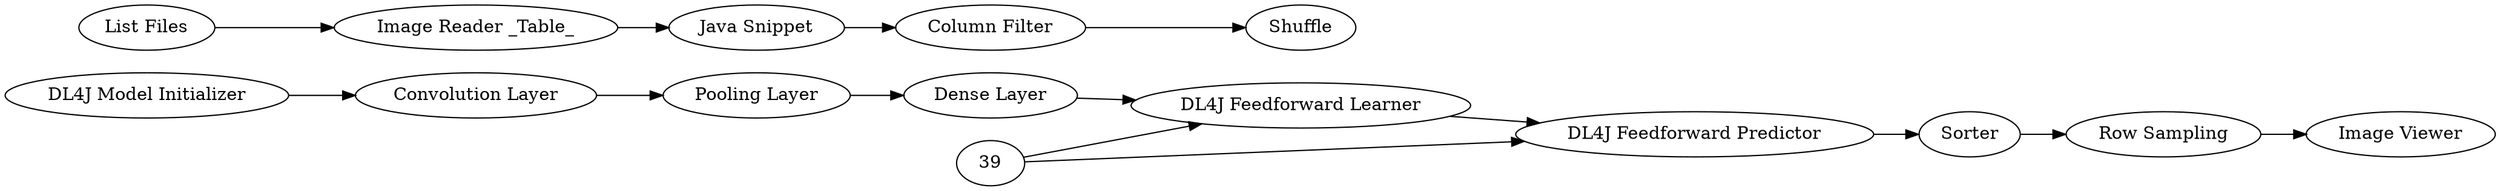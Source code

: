 digraph {
	9 [label="DL4J Feedforward Predictor"]
	1 [label="DL4J Model Initializer"]
	2 [label="Convolution Layer"]
	3 [label="Pooling Layer"]
	6 [label="Dense Layer"]
	8 [label="DL4J Feedforward Learner"]
	17 [label=Sorter]
	18 [label="Row Sampling"]
	19 [label="Image Viewer"]
	32 [label="List Files"]
	33 [label="Image Reader _Table_"]
	34 [label="Java Snippet"]
	37 [label="Column Filter"]
	38 [label=Shuffle]
	1 -> 2
	2 -> 3
	3 -> 6
	6 -> 8
	32 -> 33
	33 -> 34
	34 -> 37
	37 -> 38
	9 -> 17
	8 -> 9
	17 -> 18
	18 -> 19
	39 -> 8
	39 -> 9
	rankdir=LR
}
